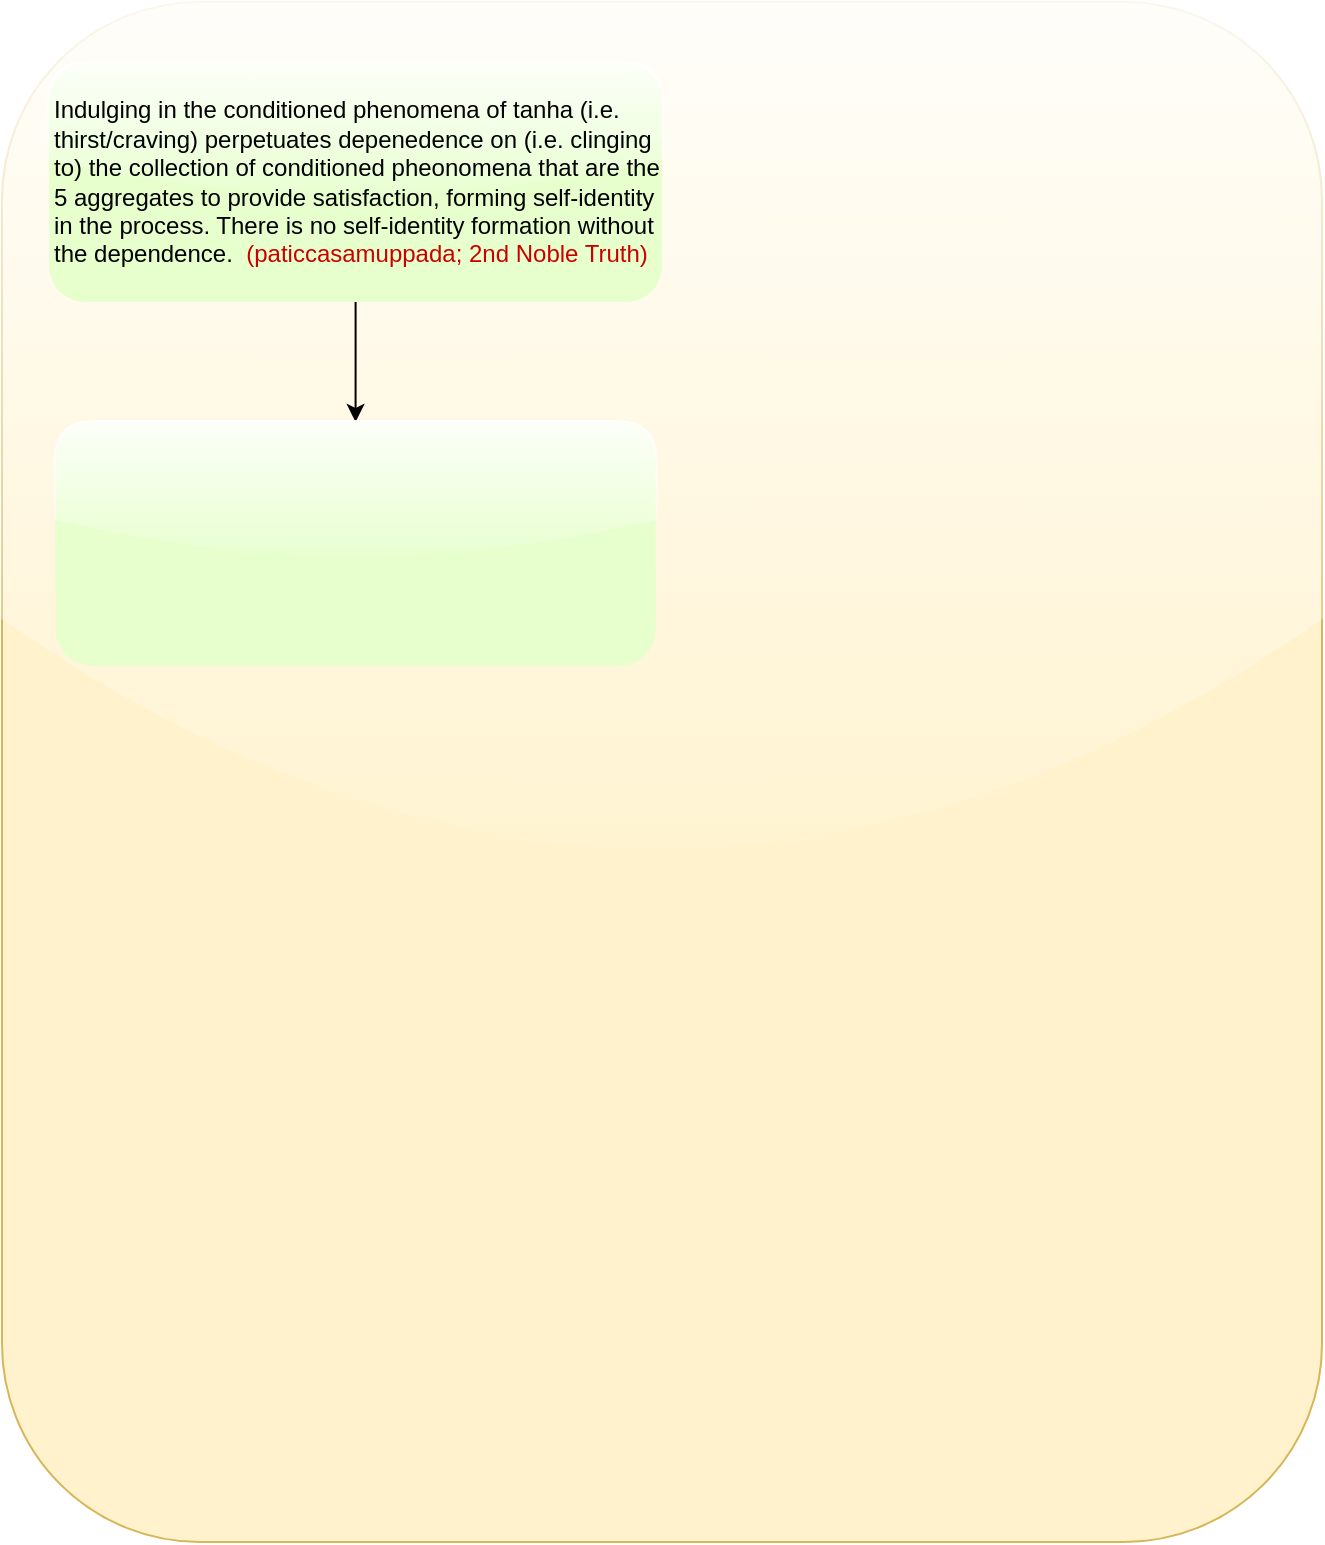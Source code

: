 <mxfile version="26.0.15">
  <diagram name="Page-1" id="TuVlbN-ZKWJk66FvhOgv">
    <mxGraphModel dx="1346" dy="781" grid="1" gridSize="10" guides="1" tooltips="1" connect="1" arrows="1" fold="1" page="1" pageScale="1" pageWidth="1100" pageHeight="850" math="0" shadow="0">
      <root>
        <mxCell id="0" />
        <mxCell id="1" parent="0" />
        <mxCell id="vZPkmDc1HkCrlw_ce-yA-17" value="" style="group;fillColor=#fff2cc;strokeColor=#d6b656;rounded=1;glass=1;shadow=0;" parent="1" vertex="1" connectable="0">
          <mxGeometry x="60" y="30" width="660" height="770" as="geometry" />
        </mxCell>
        <mxCell id="vZPkmDc1HkCrlw_ce-yA-3" value="" style="edgeStyle=orthogonalEdgeStyle;rounded=0;orthogonalLoop=1;jettySize=auto;html=1;entryX=0.5;entryY=0;entryDx=0;entryDy=0;" parent="vZPkmDc1HkCrlw_ce-yA-17" source="vZPkmDc1HkCrlw_ce-yA-1" target="vZPkmDc1HkCrlw_ce-yA-15" edge="1">
          <mxGeometry relative="1" as="geometry">
            <mxPoint x="518.571" y="476.667" as="targetPoint" />
          </mxGeometry>
        </mxCell>
        <mxCell id="vZPkmDc1HkCrlw_ce-yA-1" value="Indulging in the conditioned phenomena of tanha (i.e. thirst/craving) perpetuates depenedence on (i.e. clinging to) the collection of conditioned pheonomena that are the 5 aggregates to provide satisfaction, forming self-identity in the process. There is no self-identity formation without the dependence.&amp;nbsp; &lt;span style=&quot;color: rgb(204, 0, 0);&quot;&gt;(paticcasamuppada; 2nd Noble Truth)&lt;/span&gt;" style="rounded=1;whiteSpace=wrap;html=1;align=left;fillColor=light-dark(#E6FFCC,var(--ge-dark-color, #121212));glass=1;dashed=1;dashPattern=12 12;strokeColor=none;" parent="vZPkmDc1HkCrlw_ce-yA-17" vertex="1">
          <mxGeometry x="23.57" y="30.8" width="306.43" height="119.2" as="geometry" />
        </mxCell>
        <mxCell id="vZPkmDc1HkCrlw_ce-yA-15" value="" style="whiteSpace=wrap;html=1;rounded=1;fillColor=light-dark(#E6FFCC,#000000);strokeColor=none;gradientColor=none;glass=1;dashed=1;dashPattern=8 8;align=left;" parent="vZPkmDc1HkCrlw_ce-yA-17" vertex="1">
          <mxGeometry x="26.78" y="210" width="300" height="121.99" as="geometry" />
        </mxCell>
      </root>
    </mxGraphModel>
  </diagram>
</mxfile>
